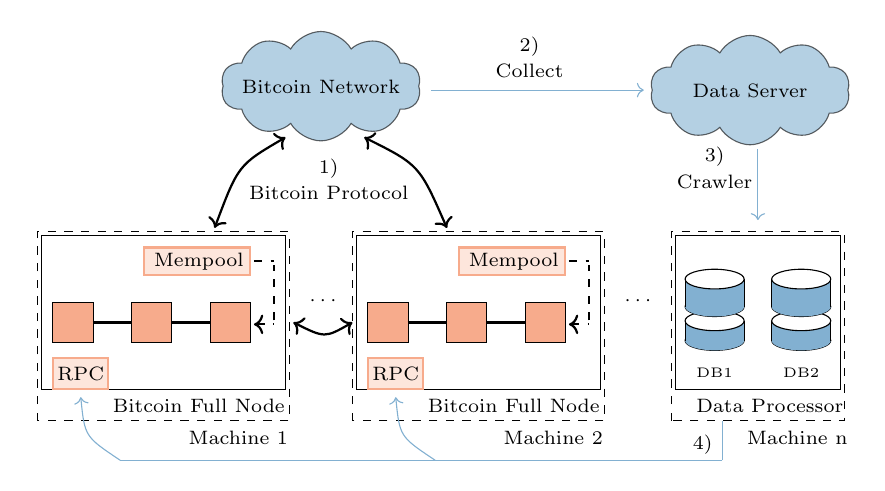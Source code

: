 \usetikzlibrary{shapes}


\begin{tikzpicture}

\definecolor{newblue}{rgb}{0.51, 0.69, 0.82}
\definecolor{newpink}{rgb}{0.97, 0.67, 0.55}
\definecolor{newred}{rgb}{0.78, 0.14, 0.14}

% ----------------------Moduler 2: A Fullnode--------------------------------------------
% \pic at (0, 0) {a_fullnode};
\tikzset{
	a_fullnode/.pic = {
	
		\begin{scope}[scale=1]

		% The first block
    		\draw [thick](0,0) rectangle (0.5,0.5);
		\fill [newpink] (0,0) rectangle (0.5,0.5);

		% Line up
		\draw [thick] (0.5, 0.25) --(1, 0.25); % left middle

		% The second block
		\draw [thick](1,0) rectangle (1.5,0.5);
		\fill [newpink] (1,0) rectangle (1.5,0.5);

		% Line up
		\draw [thick] (1.5, 0.25) --(2, 0.25); % left middle

		% The second block
		\draw [thick](2,0) rectangle (2.5,0.5);
		\fill [newpink] (2,0) rectangle (2.5,0.5);

		% The Mempool
		\fill [newpink, opacity=0.3] (1.15,1.2) rectangle (2.5,0.85);
		\draw [thick, newpink](1.15,1.2) rectangle (2.5,0.85);
		\node [below] at (1.85,1.25) {\scriptsize Mempool};

		% Line up
		\draw [<-,dashed,thick](2.55,0.225) --(2.8,0.225); % left middle
		\draw [dashed,thick](2.8,0.275) --(2.8,0.975); 
		\draw [dashed,thick](2.55,1.025) --(2.8,1.025); 

		% Bitcoin Full Node
		%\fill[newpink, opacity=0.3] (-0.15,-0.6) rectangle (2.95,1.35);
		\draw (-0.15,-0.6) rectangle (2.95,1.35);
		\node [below] at (1.85,-0.6) {\scriptsize Bitcoin Full Node};
		
		\fill [newpink, opacity=0.3](0,-0.6) rectangle (0.7,-0.2);
		\draw [thick, newpink](0,-0.6) rectangle (0.7,-0.2);
		\node [below] at (0.35,-0.2) {\scriptsize RPC};

		\end{scope}
	}
}

% ----------------------Moduler 4: Data Server--------------------------------------------
% \pic at (0, 0) {data_server};
\tikzset{
	data_server/.pic = {
	
		\begin{scope}[scale=1]

		% The Data Server
             \node [cloud, draw,cloud puffs=10,cloud puff arc=120, aspect=2.5, inner ysep=1em] {};
		\node [below] at (0.05,0.2) {\scriptsize Data Server};

		\end{scope}
	}
}


% ----------------------Moduler 5: Data Base Up--------------------------------------------
% \pic at (0, 0) {data_base_up};
\tikzset{
	data_base_up/.pic = {
	
		\begin{scope}[scale=0.5]

		% Database Up
             \draw (2, -0.5) ellipse (0.75 and 0.25);
		\fill [newblue] (1.25,-0.5) rectangle (2.75,0.2);
		\fill [newblue] (2, -0.5) ellipse (0.75 and 0.25);
		\fill [white] (2, 0.2) ellipse (0.75 and 0.25);
		\draw (2, 0.2) ellipse (0.75 and 0.25);

		\draw [-](2.75,-0.5) --(2.75,0.2); 
		\draw [-](1.25,-0.5) --(1.25,0.2); 
	
		\end{scope}
	}
}

% ----------------------Moduler 5: Data Base Up--------------------------------------------
% \pic at (0, 0) {data_base_down};
\tikzset{
	data_base_down/.pic = {
	
		\begin{scope}[scale=0.5]

    		% Database Down
		\draw (2, -0.5) ellipse (0.75 and 0.25);
		\fill [newblue] (1.25,-0.5) rectangle (2.75,0);
		\fill [newblue] (2, -0.5) ellipse (0.75 and 0.25);
		\fill [white] (2, 0) ellipse (0.75 and 0.25);
		\draw (2, 0) ellipse (0.75 and 0.25);

		\draw [-](2.75,-0.5) --(2.75,0); 
		\draw [-](1.25,-0.5) --(1.25,0); 
	
		\end{scope}
	}
}

% Bitcoin Full Node
\pic at (0, 0) {a_fullnode};
\pic at (4, 0) {a_fullnode};

% Bitcoin Network
\node [cloud, draw,cloud puffs=10,cloud puff arc=120, aspect=2.5, inner ysep=1em,fill = newblue, opacity=0.6] at (3.4,3.25) {};
\node [below] at (3.4,3.45) {\scriptsize Bitcoin Network};

% \draw [thick,<->] (1.85,1.4) --(3,2.5); 
% \draw [thick,<->] (5.5,1.4) --(4,2.55); 
\node [below] at (3.5,2.1) {\scriptsize Bitcoin Protocol};
\node [below] at (3.45,0.7) {\scriptsize $\cdots$};
\draw [thick, <->](2.95,2.6) .. controls (2.35,2.25) .. (2.05,1.45);
\draw [thick, <->](3.95,2.6) .. controls (4.65,2.25) .. (5,1.45);
\draw [thick, <->](3.8,0.25) .. controls (3.45,0.05) .. (3.05,0.25);

\draw [dashed] (-0.2,-1) rectangle (3,1.4);
\draw [dashed] (3.8,-1) rectangle (7,1.4);

\node [below] at (2.35,-1) {\scriptsize Machine 1};
\node [below] at (6.35,-1) {\scriptsize Machine 2};

% Data Server
\node [below] at (3.45+4,0.7) {\scriptsize $\cdots$};
\node [cloud, draw,cloud puffs=10,cloud puff arc=120, aspect=2.5, inner ysep=1em,fill = newblue, opacity=0.6] at (8.85,3.2) {};
\node [below] at (8.85,3.4) {\scriptsize Data Server};

\draw [->, newblue] (4.8,3.2) --(7.5,3.2); 
\node [below] at (6.05,3.65) {\scriptsize Collect};

\draw [->, newblue] (8.95,2.45) --(8.95,1.55); 
\node [below] at (8.4,2.25) {\scriptsize Crawler};

% Data Processor
\pic at (7.4, -0.23+0.5) {data_base_down};
\pic at (7.4, 0.2+0.5) {data_base_up};
\pic at (8.5, -0.23+0.5) {data_base_down};
\pic at (8.5, 0.2+0.5) {data_base_up};

\draw [](7.9,-0.6) rectangle (10,1.35);
\node [below] at (8.4,-0.2) {\tiny DB1};
\node [below] at (9.5,-0.2) {\tiny DB2};
\draw [dashed] (7.85,-1) rectangle (10.05,1.4);
\node [below] at (9.1,-0.6) {\scriptsize Data Processor};
\node [below] at (9.45,-1) {\scriptsize Machine n};

\draw [-, newblue] (8.5,-1) --(8.5,-1.5); 
\draw [-, newblue] (8.5,-1.5) --(0.85,-1.5); 

\draw [->, newblue](0.85,-1.5) .. controls (0.4,-1.2) .. (0.35,-0.7);
\draw [->, newblue](0.85+4,-1.5) .. controls (0.4+4,-1.2) .. (0.35+4,-0.7);

\node [below] at (3.5,2.45) {\scriptsize $1)$};
\node [below] at (6.05,4) {\scriptsize $2)$};
\node [below] at (8.4,2.6) {\scriptsize $3)$};
\node [below] at (8.25,-1.05) {\scriptsize $4)$};

\end{tikzpicture}